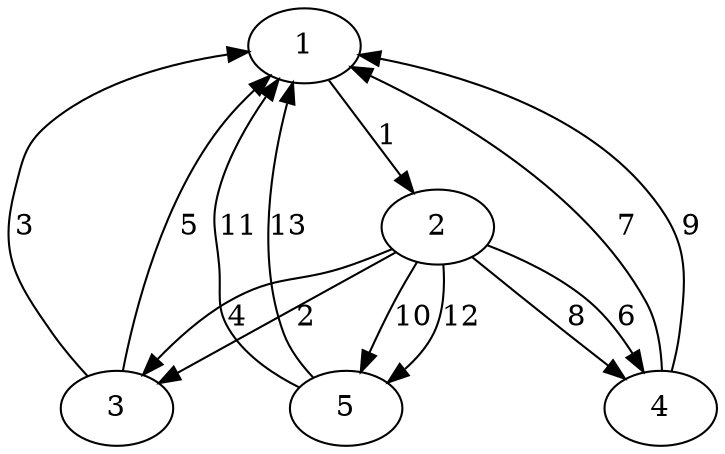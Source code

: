digraph {
1 -> 2 [label = "1"]
2 -> 3 [label = "2"]
3 -> 1 [label = "3"]
2 -> 3 [label = "4"]
3 -> 1 [label = "5"]
2 -> 4 [label = "6"]
4 -> 1 [label = "7"]
2 -> 4 [label = "8"]
4 -> 1 [label = "9"]
2 -> 5 [label = "10"]
5 -> 1 [label = "11"]
2 -> 5 [label = "12"]
5 -> 1 [label = "13"]
}